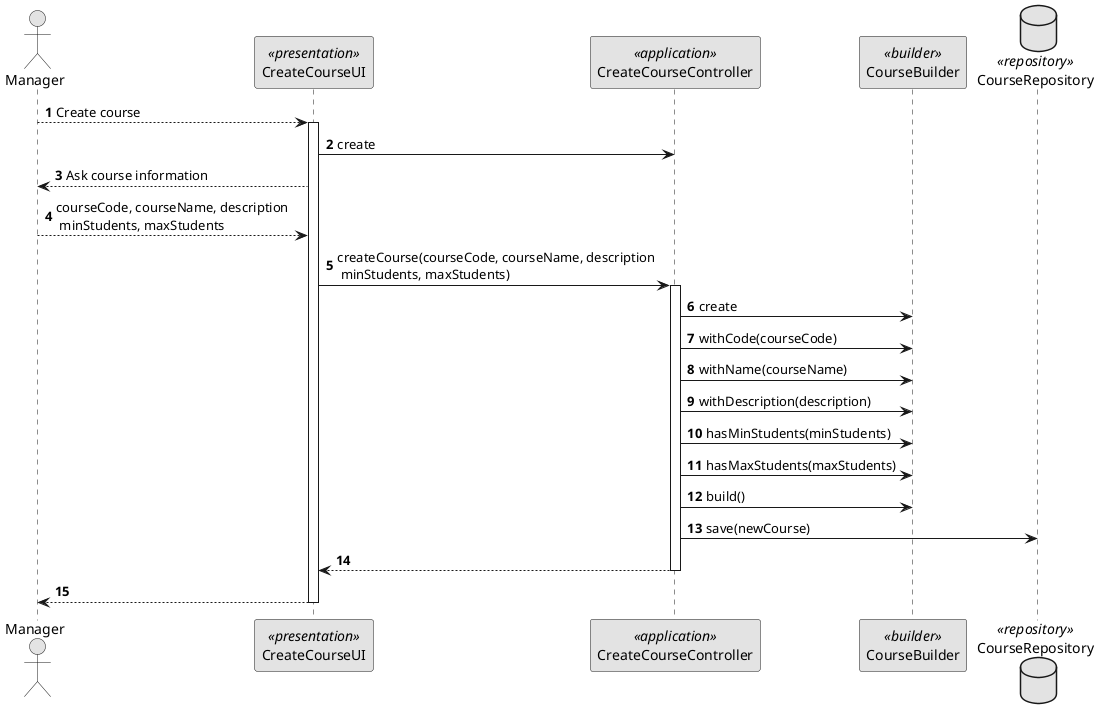@startuml
'http://plantuml.com/skinparam.html
skinparam monochrome true
skinparam packageStyle rect
skinparam defaultFontName FG Virgil
skinparam shadowing false

autonumber

actor Manager as Actor
participant CreateCourseUI as UI <<presentation>>
participant CreateCourseController as Controller <<application>>
participant CourseBuilder as Builder <<builder>>
database CourseRepository as Repository <<repository>>


Actor --> UI: Create course
activate UI
    UI -> Controller: create
    UI --> Actor: Ask course information
    Actor --> UI: courseCode, courseName, description \n minStudents, maxStudents



    UI -> Controller: createCourse(courseCode, courseName, description \n minStudents, maxStudents)
    activate Controller
        Controller -> Builder: create
        Controller -> Builder: withCode(courseCode)
        Controller -> Builder: withName(courseName)
        Controller -> Builder: withDescription(description)
        Controller -> Builder: hasMinStudents(minStudents)
        Controller -> Builder: hasMaxStudents(maxStudents)
        Controller -> Builder: build()

        Controller -> Repository: save(newCourse)
        Controller --> UI
    deactivate Controller

        UI-->Actor:
deactivate UI
@enduml